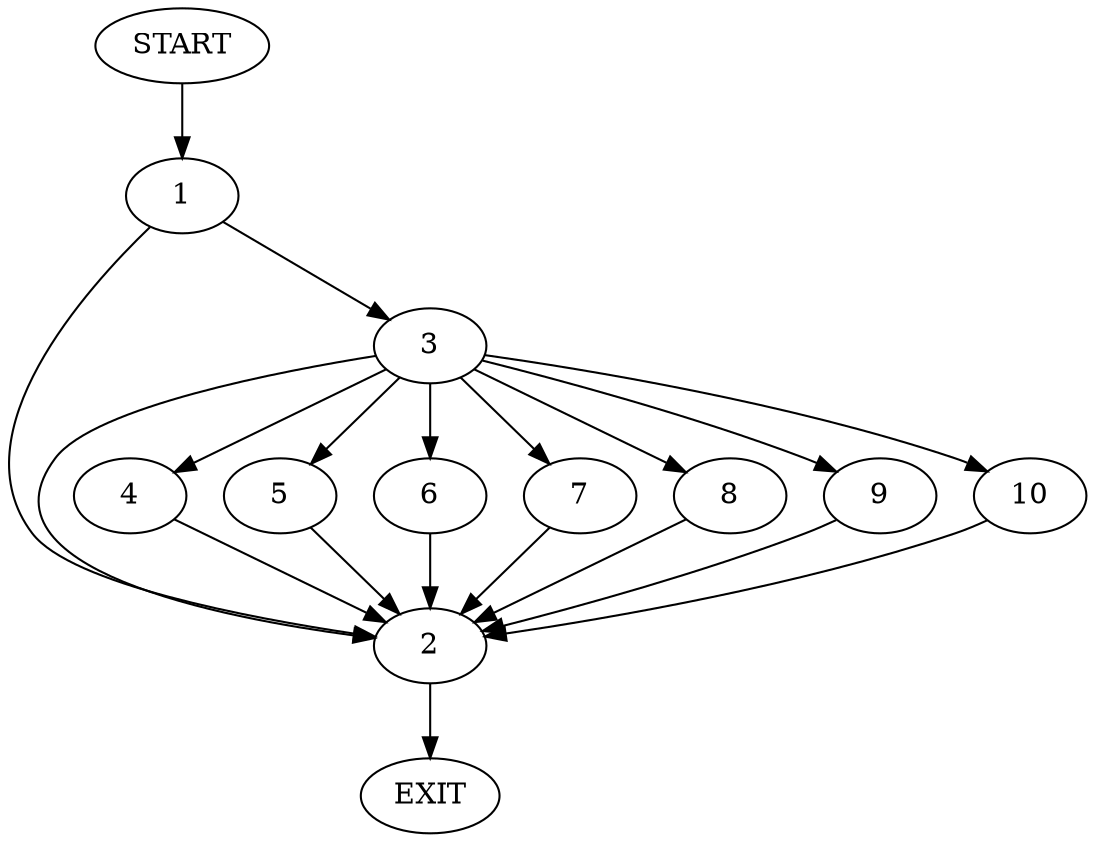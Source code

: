 digraph {
0 [label="START"]
11 [label="EXIT"]
0 -> 1
1 -> 2
1 -> 3
2 -> 11
3 -> 2
3 -> 4
3 -> 5
3 -> 6
3 -> 7
3 -> 8
3 -> 9
3 -> 10
7 -> 2
5 -> 2
6 -> 2
9 -> 2
8 -> 2
4 -> 2
10 -> 2
}
